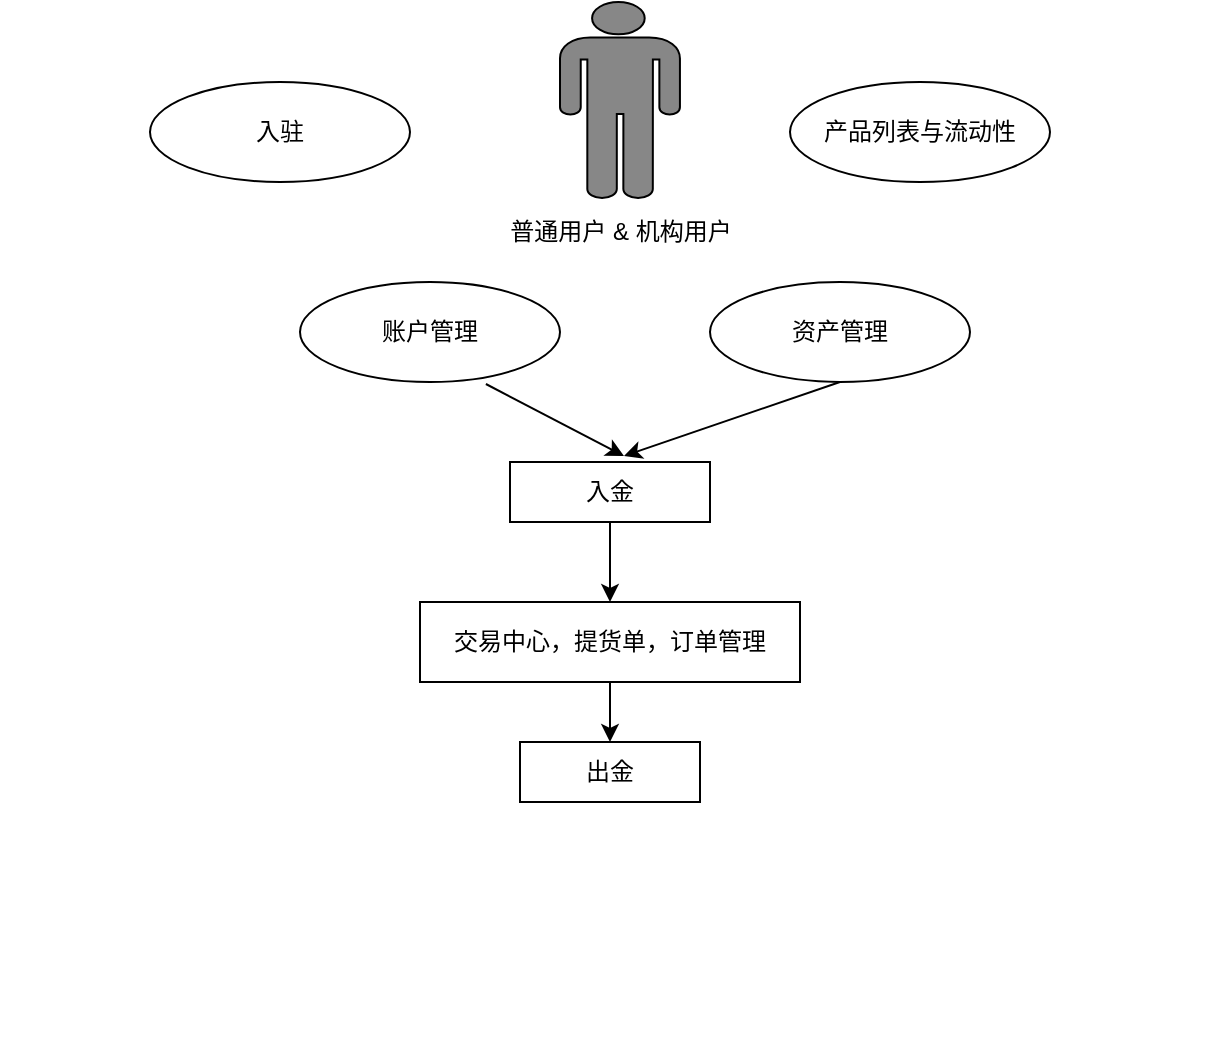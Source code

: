 <mxfile version="12.9.9" type="device"><diagram id="CayXYqnIBCTyaHGynmj8" name="第 1 页"><mxGraphModel dx="1086" dy="806" grid="1" gridSize="10" guides="1" tooltips="1" connect="1" arrows="1" fold="1" page="1" pageScale="1" pageWidth="827" pageHeight="1169" math="0" shadow="0"><root><mxCell id="0"/><mxCell id="1" parent="0"/><mxCell id="_YcM_o_705c5Dnh-anLq-1" value="" style="shape=mxgraph.signs.people.man_1;html=1;fillColor=#878787;strokeColor=#000000;verticalLabelPosition=bottom;verticalAlign=top;align=center;" vertex="1" parent="1"><mxGeometry x="365" y="390" width="60" height="98" as="geometry"/></mxCell><mxCell id="_YcM_o_705c5Dnh-anLq-2" value="普通用户 &amp;amp; 机构用户" style="text;html=1;align=center;verticalAlign=middle;resizable=0;points=[];autosize=1;" vertex="1" parent="1"><mxGeometry x="330" y="495" width="130" height="20" as="geometry"/></mxCell><mxCell id="_YcM_o_705c5Dnh-anLq-3" value="入驻" style="ellipse;whiteSpace=wrap;html=1;" vertex="1" parent="1"><mxGeometry x="160" y="430" width="130" height="50" as="geometry"/></mxCell><mxCell id="_YcM_o_705c5Dnh-anLq-4" value="产品列表与流动性" style="ellipse;whiteSpace=wrap;html=1;" vertex="1" parent="1"><mxGeometry x="480" y="430" width="130" height="50" as="geometry"/></mxCell><mxCell id="_YcM_o_705c5Dnh-anLq-6" value="资产管理" style="ellipse;whiteSpace=wrap;html=1;" vertex="1" parent="1"><mxGeometry x="440" y="530" width="130" height="50" as="geometry"/></mxCell><mxCell id="_YcM_o_705c5Dnh-anLq-7" value="账户管理" style="ellipse;whiteSpace=wrap;html=1;" vertex="1" parent="1"><mxGeometry x="235" y="530" width="130" height="50" as="geometry"/></mxCell><mxCell id="_YcM_o_705c5Dnh-anLq-10" value="" style="group" vertex="1" connectable="0" parent="1"><mxGeometry x="85" y="690" width="610" height="220" as="geometry"/></mxCell><mxCell id="_YcM_o_705c5Dnh-anLq-11" value="" style="edgeStyle=orthogonalEdgeStyle;rounded=0;orthogonalLoop=1;jettySize=auto;html=1;" edge="1" parent="_YcM_o_705c5Dnh-anLq-10" source="_YcM_o_705c5Dnh-anLq-12" target="_YcM_o_705c5Dnh-anLq-13"><mxGeometry relative="1" as="geometry"/></mxCell><mxCell id="_YcM_o_705c5Dnh-anLq-12" value="交易中心，提货单，订单管理" style="rounded=0;whiteSpace=wrap;html=1;" vertex="1" parent="_YcM_o_705c5Dnh-anLq-10"><mxGeometry x="210" width="190" height="40" as="geometry"/></mxCell><mxCell id="_YcM_o_705c5Dnh-anLq-13" value="出金" style="rounded=0;whiteSpace=wrap;html=1;" vertex="1" parent="_YcM_o_705c5Dnh-anLq-10"><mxGeometry x="260" y="70" width="90" height="30" as="geometry"/></mxCell><mxCell id="_YcM_o_705c5Dnh-anLq-18" value="入金" style="rounded=0;whiteSpace=wrap;html=1;" vertex="1" parent="1"><mxGeometry x="340" y="620" width="100" height="30" as="geometry"/></mxCell><mxCell id="_YcM_o_705c5Dnh-anLq-19" value="" style="endArrow=classic;html=1;exitX=0.5;exitY=1;exitDx=0;exitDy=0;entryX=0.5;entryY=0;entryDx=0;entryDy=0;" edge="1" parent="1" source="_YcM_o_705c5Dnh-anLq-18" target="_YcM_o_705c5Dnh-anLq-12"><mxGeometry width="50" height="50" relative="1" as="geometry"><mxPoint x="325" y="595" as="sourcePoint"/><mxPoint x="400" y="650" as="targetPoint"/></mxGeometry></mxCell><mxCell id="_YcM_o_705c5Dnh-anLq-20" value="" style="endArrow=classic;html=1;exitX=0.715;exitY=1.02;exitDx=0;exitDy=0;exitPerimeter=0;entryX=0.57;entryY=-0.1;entryDx=0;entryDy=0;entryPerimeter=0;" edge="1" parent="1" source="_YcM_o_705c5Dnh-anLq-7" target="_YcM_o_705c5Dnh-anLq-18"><mxGeometry width="50" height="50" relative="1" as="geometry"><mxPoint x="390" y="640" as="sourcePoint"/><mxPoint x="440" y="590" as="targetPoint"/></mxGeometry></mxCell><mxCell id="_YcM_o_705c5Dnh-anLq-21" value="" style="endArrow=classic;html=1;exitX=0.5;exitY=1;exitDx=0;exitDy=0;entryX=0.57;entryY=-0.1;entryDx=0;entryDy=0;entryPerimeter=0;" edge="1" parent="1" source="_YcM_o_705c5Dnh-anLq-6" target="_YcM_o_705c5Dnh-anLq-18"><mxGeometry width="50" height="50" relative="1" as="geometry"><mxPoint x="337.95" y="591" as="sourcePoint"/><mxPoint x="407" y="627" as="targetPoint"/></mxGeometry></mxCell></root></mxGraphModel></diagram></mxfile>